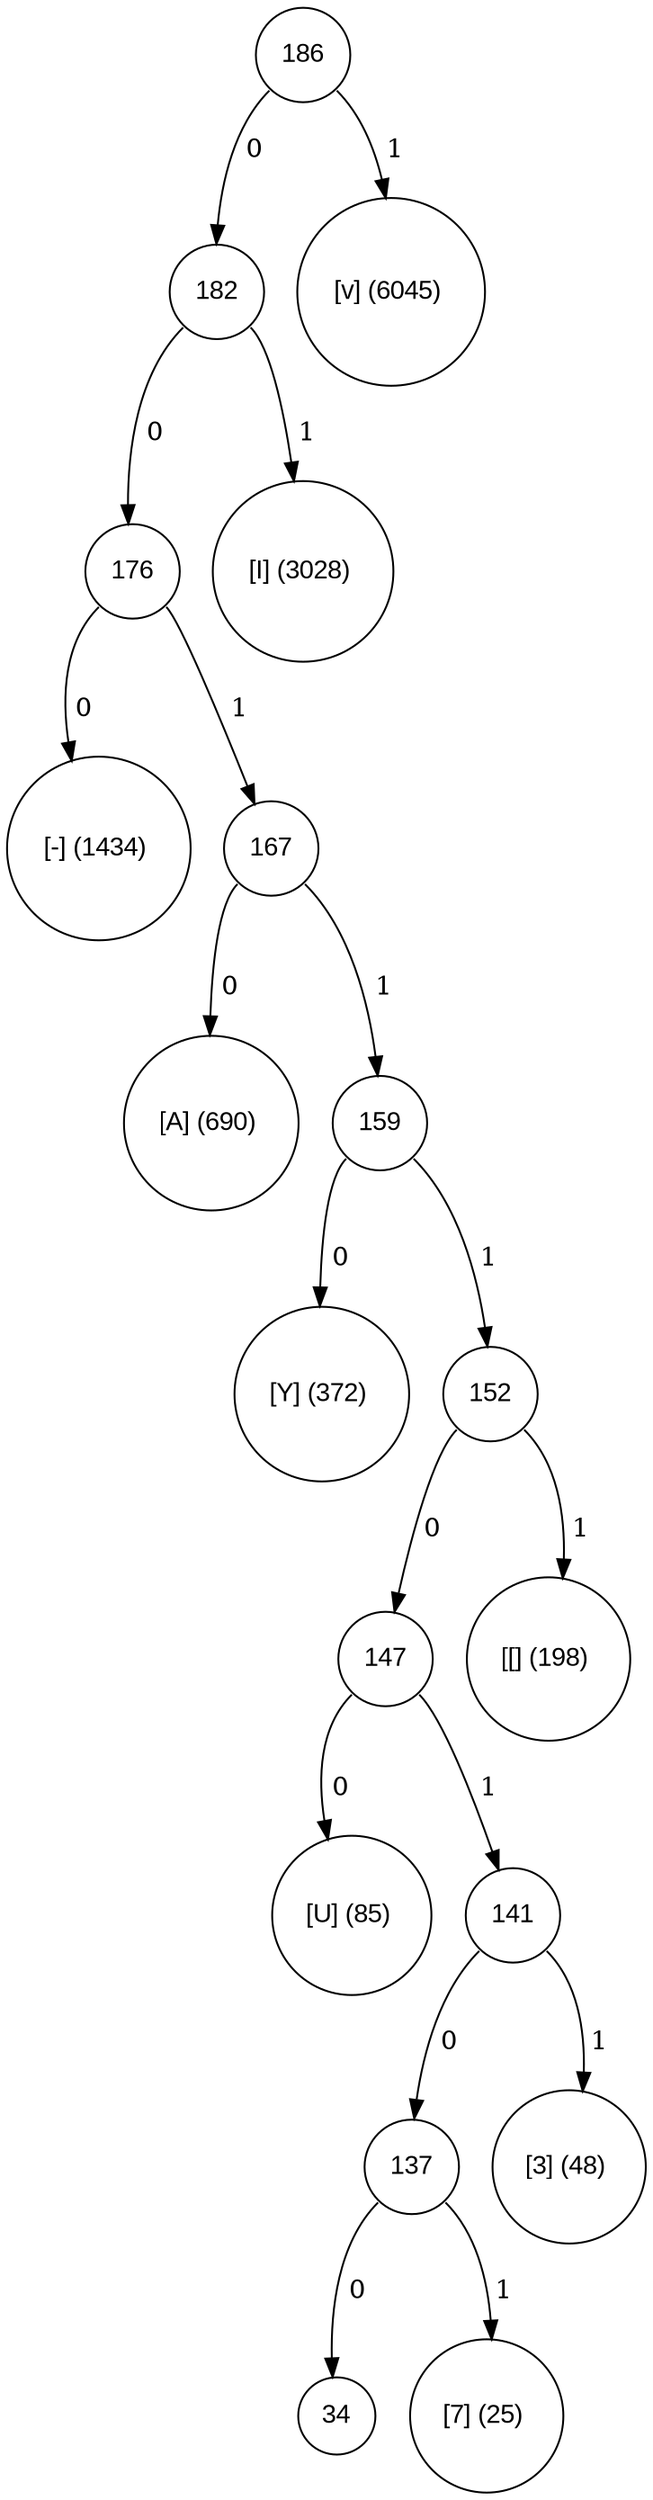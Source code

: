digraph tree {
	node [fontname="Arial", shape="circle", width=0.5]; 

186:se -> 118 [label = " 1"]; 
118 [label = "[v] (6045) "]; 
186:sw -> 182 [label = " 0"]; 
182 [label = "182"]; 
182:se -> 73 [label = " 1"]; 
73 [label = "[I] (3028) "]; 
182:sw -> 176 [label = " 0"]; 
176 [label = "176"]; 
176:sw -> 45 [label = " 0"]; 
45 [label = "[-] (1434) "]; 
176:se -> 167 [label = " 1"]; 
167 [label = "167"]; 
167:sw -> 65 [label = " 0"]; 
65 [label = "[A] (690) "]; 
167:se -> 159 [label = " 1"]; 
159 [label = "159"]; 
159:sw -> 89 [label = " 0"]; 
89 [label = "[Y] (372) "]; 
159:se -> 152 [label = " 1"]; 
152 [label = "152"]; 
152:se -> 91 [label = " 1"]; 
91 [label = "[[] (198) "]; 
152:sw -> 147 [label = " 0"]; 
147 [label = "147"]; 
147:sw -> 85 [label = " 0"]; 
85 [label = "[U] (85) "]; 
147:se -> 141 [label = " 1"]; 
141 [label = "141"]; 
141:se -> 51 [label = " 1"]; 
51 [label = "[3] (48) "]; 
141:sw -> 137 [label = " 0"]; 
137 [label = "137"]; 
137:sw -> 34 [label = " 0"]; 
34 [label = "34"]; 
137:se -> 55 [label = " 1"]; 
55 [label = "[7] (25) "]; 
}
